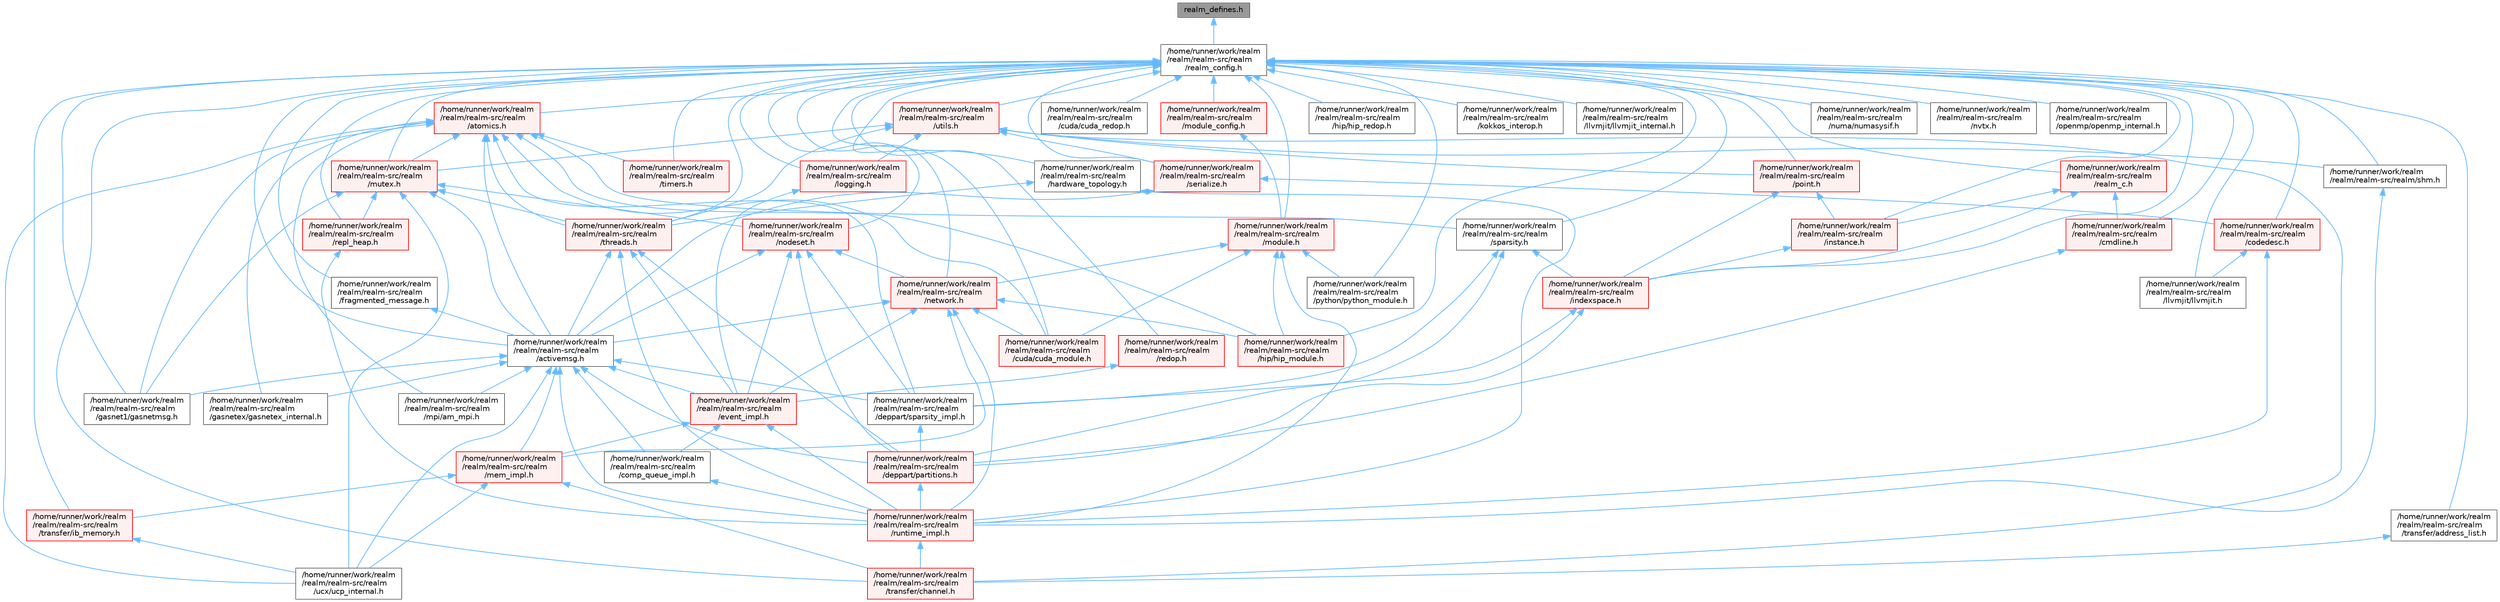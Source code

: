 digraph "realm_defines.h"
{
 // LATEX_PDF_SIZE
  bgcolor="transparent";
  edge [fontname=Helvetica,fontsize=10,labelfontname=Helvetica,labelfontsize=10];
  node [fontname=Helvetica,fontsize=10,shape=box,height=0.2,width=0.4];
  Node1 [id="Node000001",label="realm_defines.h",height=0.2,width=0.4,color="gray40", fillcolor="grey60", style="filled", fontcolor="black",tooltip=" "];
  Node1 -> Node2 [id="edge1_Node000001_Node000002",dir="back",color="steelblue1",style="solid",tooltip=" "];
  Node2 [id="Node000002",label="/home/runner/work/realm\l/realm/realm-src/realm\l/realm_config.h",height=0.2,width=0.4,color="grey40", fillcolor="white", style="filled",URL="$realm__config_8h.html",tooltip=" "];
  Node2 -> Node3 [id="edge2_Node000002_Node000003",dir="back",color="steelblue1",style="solid",tooltip=" "];
  Node3 [id="Node000003",label="/home/runner/work/realm\l/realm/realm-src/realm\l/activemsg.h",height=0.2,width=0.4,color="grey40", fillcolor="white", style="filled",URL="$activemsg_8h.html",tooltip=" "];
  Node3 -> Node4 [id="edge3_Node000003_Node000004",dir="back",color="steelblue1",style="solid",tooltip=" "];
  Node4 [id="Node000004",label="/home/runner/work/realm\l/realm/realm-src/realm\l/comp_queue_impl.h",height=0.2,width=0.4,color="grey40", fillcolor="white", style="filled",URL="$comp__queue__impl_8h.html",tooltip=" "];
  Node4 -> Node5 [id="edge4_Node000004_Node000005",dir="back",color="steelblue1",style="solid",tooltip=" "];
  Node5 [id="Node000005",label="/home/runner/work/realm\l/realm/realm-src/realm\l/runtime_impl.h",height=0.2,width=0.4,color="red", fillcolor="#FFF0F0", style="filled",URL="$runtime__impl_8h.html",tooltip=" "];
  Node5 -> Node12 [id="edge5_Node000005_Node000012",dir="back",color="steelblue1",style="solid",tooltip=" "];
  Node12 [id="Node000012",label="/home/runner/work/realm\l/realm/realm-src/realm\l/transfer/channel.h",height=0.2,width=0.4,color="red", fillcolor="#FFF0F0", style="filled",URL="$channel_8h.html",tooltip=" "];
  Node3 -> Node19 [id="edge6_Node000003_Node000019",dir="back",color="steelblue1",style="solid",tooltip=" "];
  Node19 [id="Node000019",label="/home/runner/work/realm\l/realm/realm-src/realm\l/deppart/partitions.h",height=0.2,width=0.4,color="red", fillcolor="#FFF0F0", style="filled",URL="$partitions_8h.html",tooltip=" "];
  Node19 -> Node5 [id="edge7_Node000019_Node000005",dir="back",color="steelblue1",style="solid",tooltip=" "];
  Node3 -> Node24 [id="edge8_Node000003_Node000024",dir="back",color="steelblue1",style="solid",tooltip=" "];
  Node24 [id="Node000024",label="/home/runner/work/realm\l/realm/realm-src/realm\l/deppart/sparsity_impl.h",height=0.2,width=0.4,color="grey40", fillcolor="white", style="filled",URL="$sparsity__impl_8h.html",tooltip=" "];
  Node24 -> Node19 [id="edge9_Node000024_Node000019",dir="back",color="steelblue1",style="solid",tooltip=" "];
  Node3 -> Node25 [id="edge10_Node000003_Node000025",dir="back",color="steelblue1",style="solid",tooltip=" "];
  Node25 [id="Node000025",label="/home/runner/work/realm\l/realm/realm-src/realm\l/event_impl.h",height=0.2,width=0.4,color="red", fillcolor="#FFF0F0", style="filled",URL="$event__impl_8h.html",tooltip=" "];
  Node25 -> Node4 [id="edge11_Node000025_Node000004",dir="back",color="steelblue1",style="solid",tooltip=" "];
  Node25 -> Node28 [id="edge12_Node000025_Node000028",dir="back",color="steelblue1",style="solid",tooltip=" "];
  Node28 [id="Node000028",label="/home/runner/work/realm\l/realm/realm-src/realm\l/mem_impl.h",height=0.2,width=0.4,color="red", fillcolor="#FFF0F0", style="filled",URL="$mem__impl_8h.html",tooltip=" "];
  Node28 -> Node12 [id="edge13_Node000028_Node000012",dir="back",color="steelblue1",style="solid",tooltip=" "];
  Node28 -> Node29 [id="edge14_Node000028_Node000029",dir="back",color="steelblue1",style="solid",tooltip=" "];
  Node29 [id="Node000029",label="/home/runner/work/realm\l/realm/realm-src/realm\l/transfer/ib_memory.h",height=0.2,width=0.4,color="red", fillcolor="#FFF0F0", style="filled",URL="$ib__memory_8h.html",tooltip=" "];
  Node29 -> Node30 [id="edge15_Node000029_Node000030",dir="back",color="steelblue1",style="solid",tooltip=" "];
  Node30 [id="Node000030",label="/home/runner/work/realm\l/realm/realm-src/realm\l/ucx/ucp_internal.h",height=0.2,width=0.4,color="grey40", fillcolor="white", style="filled",URL="$ucp__internal_8h.html",tooltip=" "];
  Node28 -> Node30 [id="edge16_Node000028_Node000030",dir="back",color="steelblue1",style="solid",tooltip=" "];
  Node25 -> Node5 [id="edge17_Node000025_Node000005",dir="back",color="steelblue1",style="solid",tooltip=" "];
  Node3 -> Node35 [id="edge18_Node000003_Node000035",dir="back",color="steelblue1",style="solid",tooltip=" "];
  Node35 [id="Node000035",label="/home/runner/work/realm\l/realm/realm-src/realm\l/gasnet1/gasnetmsg.h",height=0.2,width=0.4,color="grey40", fillcolor="white", style="filled",URL="$gasnetmsg_8h.html",tooltip=" "];
  Node3 -> Node36 [id="edge19_Node000003_Node000036",dir="back",color="steelblue1",style="solid",tooltip=" "];
  Node36 [id="Node000036",label="/home/runner/work/realm\l/realm/realm-src/realm\l/gasnetex/gasnetex_internal.h",height=0.2,width=0.4,color="grey40", fillcolor="white", style="filled",URL="$gasnetex__internal_8h.html",tooltip=" "];
  Node3 -> Node28 [id="edge20_Node000003_Node000028",dir="back",color="steelblue1",style="solid",tooltip=" "];
  Node3 -> Node37 [id="edge21_Node000003_Node000037",dir="back",color="steelblue1",style="solid",tooltip=" "];
  Node37 [id="Node000037",label="/home/runner/work/realm\l/realm/realm-src/realm\l/mpi/am_mpi.h",height=0.2,width=0.4,color="grey40", fillcolor="white", style="filled",URL="$am__mpi_8h.html",tooltip=" "];
  Node3 -> Node5 [id="edge22_Node000003_Node000005",dir="back",color="steelblue1",style="solid",tooltip=" "];
  Node3 -> Node30 [id="edge23_Node000003_Node000030",dir="back",color="steelblue1",style="solid",tooltip=" "];
  Node2 -> Node38 [id="edge24_Node000002_Node000038",dir="back",color="steelblue1",style="solid",tooltip=" "];
  Node38 [id="Node000038",label="/home/runner/work/realm\l/realm/realm-src/realm\l/atomics.h",height=0.2,width=0.4,color="red", fillcolor="#FFF0F0", style="filled",URL="$atomics_8h.html",tooltip=" "];
  Node38 -> Node3 [id="edge25_Node000038_Node000003",dir="back",color="steelblue1",style="solid",tooltip=" "];
  Node38 -> Node41 [id="edge26_Node000038_Node000041",dir="back",color="steelblue1",style="solid",tooltip=" "];
  Node41 [id="Node000041",label="/home/runner/work/realm\l/realm/realm-src/realm\l/cuda/cuda_module.h",height=0.2,width=0.4,color="red", fillcolor="#FFF0F0", style="filled",URL="$cuda__module_8h.html",tooltip=" "];
  Node38 -> Node24 [id="edge27_Node000038_Node000024",dir="back",color="steelblue1",style="solid",tooltip=" "];
  Node38 -> Node35 [id="edge28_Node000038_Node000035",dir="back",color="steelblue1",style="solid",tooltip=" "];
  Node38 -> Node36 [id="edge29_Node000038_Node000036",dir="back",color="steelblue1",style="solid",tooltip=" "];
  Node38 -> Node43 [id="edge30_Node000038_Node000043",dir="back",color="steelblue1",style="solid",tooltip=" "];
  Node43 [id="Node000043",label="/home/runner/work/realm\l/realm/realm-src/realm\l/hip/hip_module.h",height=0.2,width=0.4,color="red", fillcolor="#FFF0F0", style="filled",URL="$hip__module_8h.html",tooltip=" "];
  Node38 -> Node37 [id="edge31_Node000038_Node000037",dir="back",color="steelblue1",style="solid",tooltip=" "];
  Node38 -> Node47 [id="edge32_Node000038_Node000047",dir="back",color="steelblue1",style="solid",tooltip=" "];
  Node47 [id="Node000047",label="/home/runner/work/realm\l/realm/realm-src/realm\l/mutex.h",height=0.2,width=0.4,color="red", fillcolor="#FFF0F0", style="filled",URL="$mutex_8h.html",tooltip=" "];
  Node47 -> Node3 [id="edge33_Node000047_Node000003",dir="back",color="steelblue1",style="solid",tooltip=" "];
  Node47 -> Node35 [id="edge34_Node000047_Node000035",dir="back",color="steelblue1",style="solid",tooltip=" "];
  Node47 -> Node50 [id="edge35_Node000047_Node000050",dir="back",color="steelblue1",style="solid",tooltip=" "];
  Node50 [id="Node000050",label="/home/runner/work/realm\l/realm/realm-src/realm\l/nodeset.h",height=0.2,width=0.4,color="red", fillcolor="#FFF0F0", style="filled",URL="$nodeset_8h.html",tooltip=" "];
  Node50 -> Node3 [id="edge36_Node000050_Node000003",dir="back",color="steelblue1",style="solid",tooltip=" "];
  Node50 -> Node19 [id="edge37_Node000050_Node000019",dir="back",color="steelblue1",style="solid",tooltip=" "];
  Node50 -> Node24 [id="edge38_Node000050_Node000024",dir="back",color="steelblue1",style="solid",tooltip=" "];
  Node50 -> Node25 [id="edge39_Node000050_Node000025",dir="back",color="steelblue1",style="solid",tooltip=" "];
  Node50 -> Node51 [id="edge40_Node000050_Node000051",dir="back",color="steelblue1",style="solid",tooltip=" "];
  Node51 [id="Node000051",label="/home/runner/work/realm\l/realm/realm-src/realm\l/network.h",height=0.2,width=0.4,color="red", fillcolor="#FFF0F0", style="filled",URL="$network_8h.html",tooltip=" "];
  Node51 -> Node3 [id="edge41_Node000051_Node000003",dir="back",color="steelblue1",style="solid",tooltip=" "];
  Node51 -> Node41 [id="edge42_Node000051_Node000041",dir="back",color="steelblue1",style="solid",tooltip=" "];
  Node51 -> Node25 [id="edge43_Node000051_Node000025",dir="back",color="steelblue1",style="solid",tooltip=" "];
  Node51 -> Node43 [id="edge44_Node000051_Node000043",dir="back",color="steelblue1",style="solid",tooltip=" "];
  Node51 -> Node28 [id="edge45_Node000051_Node000028",dir="back",color="steelblue1",style="solid",tooltip=" "];
  Node51 -> Node5 [id="edge46_Node000051_Node000005",dir="back",color="steelblue1",style="solid",tooltip=" "];
  Node47 -> Node56 [id="edge47_Node000047_Node000056",dir="back",color="steelblue1",style="solid",tooltip=" "];
  Node56 [id="Node000056",label="/home/runner/work/realm\l/realm/realm-src/realm\l/repl_heap.h",height=0.2,width=0.4,color="red", fillcolor="#FFF0F0", style="filled",URL="$repl__heap_8h.html",tooltip=" "];
  Node56 -> Node5 [id="edge48_Node000056_Node000005",dir="back",color="steelblue1",style="solid",tooltip=" "];
  Node47 -> Node57 [id="edge49_Node000047_Node000057",dir="back",color="steelblue1",style="solid",tooltip=" "];
  Node57 [id="Node000057",label="/home/runner/work/realm\l/realm/realm-src/realm\l/threads.h",height=0.2,width=0.4,color="red", fillcolor="#FFF0F0", style="filled",URL="$threads_8h.html",tooltip=" "];
  Node57 -> Node3 [id="edge50_Node000057_Node000003",dir="back",color="steelblue1",style="solid",tooltip=" "];
  Node57 -> Node19 [id="edge51_Node000057_Node000019",dir="back",color="steelblue1",style="solid",tooltip=" "];
  Node57 -> Node25 [id="edge52_Node000057_Node000025",dir="back",color="steelblue1",style="solid",tooltip=" "];
  Node57 -> Node5 [id="edge53_Node000057_Node000005",dir="back",color="steelblue1",style="solid",tooltip=" "];
  Node47 -> Node30 [id="edge54_Node000047_Node000030",dir="back",color="steelblue1",style="solid",tooltip=" "];
  Node38 -> Node65 [id="edge55_Node000038_Node000065",dir="back",color="steelblue1",style="solid",tooltip=" "];
  Node65 [id="Node000065",label="/home/runner/work/realm\l/realm/realm-src/realm\l/sparsity.h",height=0.2,width=0.4,color="grey40", fillcolor="white", style="filled",URL="$sparsity_8h.html",tooltip=" "];
  Node65 -> Node19 [id="edge56_Node000065_Node000019",dir="back",color="steelblue1",style="solid",tooltip=" "];
  Node65 -> Node24 [id="edge57_Node000065_Node000024",dir="back",color="steelblue1",style="solid",tooltip=" "];
  Node65 -> Node66 [id="edge58_Node000065_Node000066",dir="back",color="steelblue1",style="solid",tooltip=" "];
  Node66 [id="Node000066",label="/home/runner/work/realm\l/realm/realm-src/realm\l/indexspace.h",height=0.2,width=0.4,color="red", fillcolor="#FFF0F0", style="filled",URL="$indexspace_8h.html",tooltip=" "];
  Node66 -> Node19 [id="edge59_Node000066_Node000019",dir="back",color="steelblue1",style="solid",tooltip=" "];
  Node66 -> Node24 [id="edge60_Node000066_Node000024",dir="back",color="steelblue1",style="solid",tooltip=" "];
  Node38 -> Node57 [id="edge61_Node000038_Node000057",dir="back",color="steelblue1",style="solid",tooltip=" "];
  Node38 -> Node74 [id="edge62_Node000038_Node000074",dir="back",color="steelblue1",style="solid",tooltip=" "];
  Node74 [id="Node000074",label="/home/runner/work/realm\l/realm/realm-src/realm\l/timers.h",height=0.2,width=0.4,color="red", fillcolor="#FFF0F0", style="filled",URL="$timers_8h.html",tooltip=" "];
  Node38 -> Node30 [id="edge63_Node000038_Node000030",dir="back",color="steelblue1",style="solid",tooltip=" "];
  Node2 -> Node75 [id="edge64_Node000002_Node000075",dir="back",color="steelblue1",style="solid",tooltip=" "];
  Node75 [id="Node000075",label="/home/runner/work/realm\l/realm/realm-src/realm\l/cmdline.h",height=0.2,width=0.4,color="red", fillcolor="#FFF0F0", style="filled",URL="$cmdline_8h.html",tooltip=" "];
  Node75 -> Node19 [id="edge65_Node000075_Node000019",dir="back",color="steelblue1",style="solid",tooltip=" "];
  Node2 -> Node77 [id="edge66_Node000002_Node000077",dir="back",color="steelblue1",style="solid",tooltip=" "];
  Node77 [id="Node000077",label="/home/runner/work/realm\l/realm/realm-src/realm\l/codedesc.h",height=0.2,width=0.4,color="red", fillcolor="#FFF0F0", style="filled",URL="$codedesc_8h.html",tooltip=" "];
  Node77 -> Node78 [id="edge67_Node000077_Node000078",dir="back",color="steelblue1",style="solid",tooltip=" "];
  Node78 [id="Node000078",label="/home/runner/work/realm\l/realm/realm-src/realm\l/llvmjit/llvmjit.h",height=0.2,width=0.4,color="grey40", fillcolor="white", style="filled",URL="$llvmjit_8h.html",tooltip=" "];
  Node77 -> Node5 [id="edge68_Node000077_Node000005",dir="back",color="steelblue1",style="solid",tooltip=" "];
  Node2 -> Node41 [id="edge69_Node000002_Node000041",dir="back",color="steelblue1",style="solid",tooltip=" "];
  Node2 -> Node80 [id="edge70_Node000002_Node000080",dir="back",color="steelblue1",style="solid",tooltip=" "];
  Node80 [id="Node000080",label="/home/runner/work/realm\l/realm/realm-src/realm\l/cuda/cuda_redop.h",height=0.2,width=0.4,color="grey40", fillcolor="white", style="filled",URL="$cuda__redop_8h.html",tooltip=" "];
  Node2 -> Node81 [id="edge71_Node000002_Node000081",dir="back",color="steelblue1",style="solid",tooltip=" "];
  Node81 [id="Node000081",label="/home/runner/work/realm\l/realm/realm-src/realm\l/fragmented_message.h",height=0.2,width=0.4,color="grey40", fillcolor="white", style="filled",URL="$fragmented__message_8h.html",tooltip="Helper utility for reconstructing large ActiveMessages that were split into multiple network packets."];
  Node81 -> Node3 [id="edge72_Node000081_Node000003",dir="back",color="steelblue1",style="solid",tooltip=" "];
  Node2 -> Node35 [id="edge73_Node000002_Node000035",dir="back",color="steelblue1",style="solid",tooltip=" "];
  Node2 -> Node82 [id="edge74_Node000002_Node000082",dir="back",color="steelblue1",style="solid",tooltip=" "];
  Node82 [id="Node000082",label="/home/runner/work/realm\l/realm/realm-src/realm\l/hardware_topology.h",height=0.2,width=0.4,color="grey40", fillcolor="white", style="filled",URL="$hardware__topology_8h.html",tooltip=" "];
  Node82 -> Node5 [id="edge75_Node000082_Node000005",dir="back",color="steelblue1",style="solid",tooltip=" "];
  Node82 -> Node57 [id="edge76_Node000082_Node000057",dir="back",color="steelblue1",style="solid",tooltip=" "];
  Node2 -> Node43 [id="edge77_Node000002_Node000043",dir="back",color="steelblue1",style="solid",tooltip=" "];
  Node2 -> Node83 [id="edge78_Node000002_Node000083",dir="back",color="steelblue1",style="solid",tooltip=" "];
  Node83 [id="Node000083",label="/home/runner/work/realm\l/realm/realm-src/realm\l/hip/hip_redop.h",height=0.2,width=0.4,color="grey40", fillcolor="white", style="filled",URL="$hip__redop_8h.html",tooltip=" "];
  Node2 -> Node66 [id="edge79_Node000002_Node000066",dir="back",color="steelblue1",style="solid",tooltip=" "];
  Node2 -> Node84 [id="edge80_Node000002_Node000084",dir="back",color="steelblue1",style="solid",tooltip=" "];
  Node84 [id="Node000084",label="/home/runner/work/realm\l/realm/realm-src/realm\l/instance.h",height=0.2,width=0.4,color="red", fillcolor="#FFF0F0", style="filled",URL="$instance_8h.html",tooltip=" "];
  Node84 -> Node66 [id="edge81_Node000084_Node000066",dir="back",color="steelblue1",style="solid",tooltip=" "];
  Node2 -> Node9 [id="edge82_Node000002_Node000009",dir="back",color="steelblue1",style="solid",tooltip=" "];
  Node9 [id="Node000009",label="/home/runner/work/realm\l/realm/realm-src/realm\l/kokkos_interop.h",height=0.2,width=0.4,color="grey40", fillcolor="white", style="filled",URL="$kokkos__interop_8h.html",tooltip=" "];
  Node2 -> Node78 [id="edge83_Node000002_Node000078",dir="back",color="steelblue1",style="solid",tooltip=" "];
  Node2 -> Node86 [id="edge84_Node000002_Node000086",dir="back",color="steelblue1",style="solid",tooltip=" "];
  Node86 [id="Node000086",label="/home/runner/work/realm\l/realm/realm-src/realm\l/llvmjit/llvmjit_internal.h",height=0.2,width=0.4,color="grey40", fillcolor="white", style="filled",URL="$llvmjit__internal_8h.html",tooltip=" "];
  Node2 -> Node87 [id="edge85_Node000002_Node000087",dir="back",color="steelblue1",style="solid",tooltip=" "];
  Node87 [id="Node000087",label="/home/runner/work/realm\l/realm/realm-src/realm\l/logging.h",height=0.2,width=0.4,color="red", fillcolor="#FFF0F0", style="filled",URL="$logging_8h.html",tooltip=" "];
  Node87 -> Node25 [id="edge86_Node000087_Node000025",dir="back",color="steelblue1",style="solid",tooltip=" "];
  Node2 -> Node88 [id="edge87_Node000002_Node000088",dir="back",color="steelblue1",style="solid",tooltip=" "];
  Node88 [id="Node000088",label="/home/runner/work/realm\l/realm/realm-src/realm\l/module.h",height=0.2,width=0.4,color="red", fillcolor="#FFF0F0", style="filled",URL="$module_8h.html",tooltip=" "];
  Node88 -> Node41 [id="edge88_Node000088_Node000041",dir="back",color="steelblue1",style="solid",tooltip=" "];
  Node88 -> Node43 [id="edge89_Node000088_Node000043",dir="back",color="steelblue1",style="solid",tooltip=" "];
  Node88 -> Node51 [id="edge90_Node000088_Node000051",dir="back",color="steelblue1",style="solid",tooltip=" "];
  Node88 -> Node94 [id="edge91_Node000088_Node000094",dir="back",color="steelblue1",style="solid",tooltip=" "];
  Node94 [id="Node000094",label="/home/runner/work/realm\l/realm/realm-src/realm\l/python/python_module.h",height=0.2,width=0.4,color="grey40", fillcolor="white", style="filled",URL="$python__module_8h.html",tooltip=" "];
  Node88 -> Node5 [id="edge92_Node000088_Node000005",dir="back",color="steelblue1",style="solid",tooltip=" "];
  Node2 -> Node95 [id="edge93_Node000002_Node000095",dir="back",color="steelblue1",style="solid",tooltip=" "];
  Node95 [id="Node000095",label="/home/runner/work/realm\l/realm/realm-src/realm\l/module_config.h",height=0.2,width=0.4,color="red", fillcolor="#FFF0F0", style="filled",URL="$module__config_8h.html",tooltip=" "];
  Node95 -> Node88 [id="edge94_Node000095_Node000088",dir="back",color="steelblue1",style="solid",tooltip=" "];
  Node2 -> Node47 [id="edge95_Node000002_Node000047",dir="back",color="steelblue1",style="solid",tooltip=" "];
  Node2 -> Node51 [id="edge96_Node000002_Node000051",dir="back",color="steelblue1",style="solid",tooltip=" "];
  Node2 -> Node50 [id="edge97_Node000002_Node000050",dir="back",color="steelblue1",style="solid",tooltip=" "];
  Node2 -> Node97 [id="edge98_Node000002_Node000097",dir="back",color="steelblue1",style="solid",tooltip=" "];
  Node97 [id="Node000097",label="/home/runner/work/realm\l/realm/realm-src/realm\l/numa/numasysif.h",height=0.2,width=0.4,color="grey40", fillcolor="white", style="filled",URL="$numasysif_8h.html",tooltip=" "];
  Node2 -> Node98 [id="edge99_Node000002_Node000098",dir="back",color="steelblue1",style="solid",tooltip=" "];
  Node98 [id="Node000098",label="/home/runner/work/realm\l/realm/realm-src/realm\l/nvtx.h",height=0.2,width=0.4,color="grey40", fillcolor="white", style="filled",URL="$nvtx_8h.html",tooltip=" "];
  Node2 -> Node10 [id="edge100_Node000002_Node000010",dir="back",color="steelblue1",style="solid",tooltip=" "];
  Node10 [id="Node000010",label="/home/runner/work/realm\l/realm/realm-src/realm\l/openmp/openmp_internal.h",height=0.2,width=0.4,color="grey40", fillcolor="white", style="filled",URL="$openmp__internal_8h.html",tooltip=" "];
  Node2 -> Node99 [id="edge101_Node000002_Node000099",dir="back",color="steelblue1",style="solid",tooltip=" "];
  Node99 [id="Node000099",label="/home/runner/work/realm\l/realm/realm-src/realm\l/point.h",height=0.2,width=0.4,color="red", fillcolor="#FFF0F0", style="filled",URL="$point_8h.html",tooltip=" "];
  Node99 -> Node66 [id="edge102_Node000099_Node000066",dir="back",color="steelblue1",style="solid",tooltip=" "];
  Node99 -> Node84 [id="edge103_Node000099_Node000084",dir="back",color="steelblue1",style="solid",tooltip=" "];
  Node2 -> Node94 [id="edge104_Node000002_Node000094",dir="back",color="steelblue1",style="solid",tooltip=" "];
  Node2 -> Node102 [id="edge105_Node000002_Node000102",dir="back",color="steelblue1",style="solid",tooltip=" "];
  Node102 [id="Node000102",label="/home/runner/work/realm\l/realm/realm-src/realm\l/realm_c.h",height=0.2,width=0.4,color="red", fillcolor="#FFF0F0", style="filled",URL="$realm__c_8h.html",tooltip=" "];
  Node102 -> Node75 [id="edge106_Node000102_Node000075",dir="back",color="steelblue1",style="solid",tooltip=" "];
  Node102 -> Node66 [id="edge107_Node000102_Node000066",dir="back",color="steelblue1",style="solid",tooltip=" "];
  Node102 -> Node84 [id="edge108_Node000102_Node000084",dir="back",color="steelblue1",style="solid",tooltip=" "];
  Node2 -> Node112 [id="edge109_Node000002_Node000112",dir="back",color="steelblue1",style="solid",tooltip=" "];
  Node112 [id="Node000112",label="/home/runner/work/realm\l/realm/realm-src/realm\l/redop.h",height=0.2,width=0.4,color="red", fillcolor="#FFF0F0", style="filled",URL="$redop_8h.html",tooltip=" "];
  Node112 -> Node25 [id="edge110_Node000112_Node000025",dir="back",color="steelblue1",style="solid",tooltip=" "];
  Node2 -> Node56 [id="edge111_Node000002_Node000056",dir="back",color="steelblue1",style="solid",tooltip=" "];
  Node2 -> Node113 [id="edge112_Node000002_Node000113",dir="back",color="steelblue1",style="solid",tooltip=" "];
  Node113 [id="Node000113",label="/home/runner/work/realm\l/realm/realm-src/realm\l/serialize.h",height=0.2,width=0.4,color="red", fillcolor="#FFF0F0", style="filled",URL="$serialize_8h.html",tooltip=" "];
  Node113 -> Node3 [id="edge113_Node000113_Node000003",dir="back",color="steelblue1",style="solid",tooltip=" "];
  Node113 -> Node77 [id="edge114_Node000113_Node000077",dir="back",color="steelblue1",style="solid",tooltip=" "];
  Node2 -> Node115 [id="edge115_Node000002_Node000115",dir="back",color="steelblue1",style="solid",tooltip=" "];
  Node115 [id="Node000115",label="/home/runner/work/realm\l/realm/realm-src/realm/shm.h",height=0.2,width=0.4,color="grey40", fillcolor="white", style="filled",URL="$shm_8h.html",tooltip=" "];
  Node115 -> Node5 [id="edge116_Node000115_Node000005",dir="back",color="steelblue1",style="solid",tooltip=" "];
  Node2 -> Node65 [id="edge117_Node000002_Node000065",dir="back",color="steelblue1",style="solid",tooltip=" "];
  Node2 -> Node57 [id="edge118_Node000002_Node000057",dir="back",color="steelblue1",style="solid",tooltip=" "];
  Node2 -> Node74 [id="edge119_Node000002_Node000074",dir="back",color="steelblue1",style="solid",tooltip=" "];
  Node2 -> Node108 [id="edge120_Node000002_Node000108",dir="back",color="steelblue1",style="solid",tooltip=" "];
  Node108 [id="Node000108",label="/home/runner/work/realm\l/realm/realm-src/realm\l/transfer/address_list.h",height=0.2,width=0.4,color="grey40", fillcolor="white", style="filled",URL="$address__list_8h.html",tooltip=" "];
  Node108 -> Node12 [id="edge121_Node000108_Node000012",dir="back",color="steelblue1",style="solid",tooltip=" "];
  Node2 -> Node12 [id="edge122_Node000002_Node000012",dir="back",color="steelblue1",style="solid",tooltip=" "];
  Node2 -> Node29 [id="edge123_Node000002_Node000029",dir="back",color="steelblue1",style="solid",tooltip=" "];
  Node2 -> Node116 [id="edge124_Node000002_Node000116",dir="back",color="steelblue1",style="solid",tooltip=" "];
  Node116 [id="Node000116",label="/home/runner/work/realm\l/realm/realm-src/realm\l/utils.h",height=0.2,width=0.4,color="red", fillcolor="#FFF0F0", style="filled",URL="$utils_8h.html",tooltip=" "];
  Node116 -> Node87 [id="edge125_Node000116_Node000087",dir="back",color="steelblue1",style="solid",tooltip=" "];
  Node116 -> Node47 [id="edge126_Node000116_Node000047",dir="back",color="steelblue1",style="solid",tooltip=" "];
  Node116 -> Node99 [id="edge127_Node000116_Node000099",dir="back",color="steelblue1",style="solid",tooltip=" "];
  Node116 -> Node113 [id="edge128_Node000116_Node000113",dir="back",color="steelblue1",style="solid",tooltip=" "];
  Node116 -> Node115 [id="edge129_Node000116_Node000115",dir="back",color="steelblue1",style="solid",tooltip=" "];
  Node116 -> Node57 [id="edge130_Node000116_Node000057",dir="back",color="steelblue1",style="solid",tooltip=" "];
  Node116 -> Node12 [id="edge131_Node000116_Node000012",dir="back",color="steelblue1",style="solid",tooltip=" "];
}
